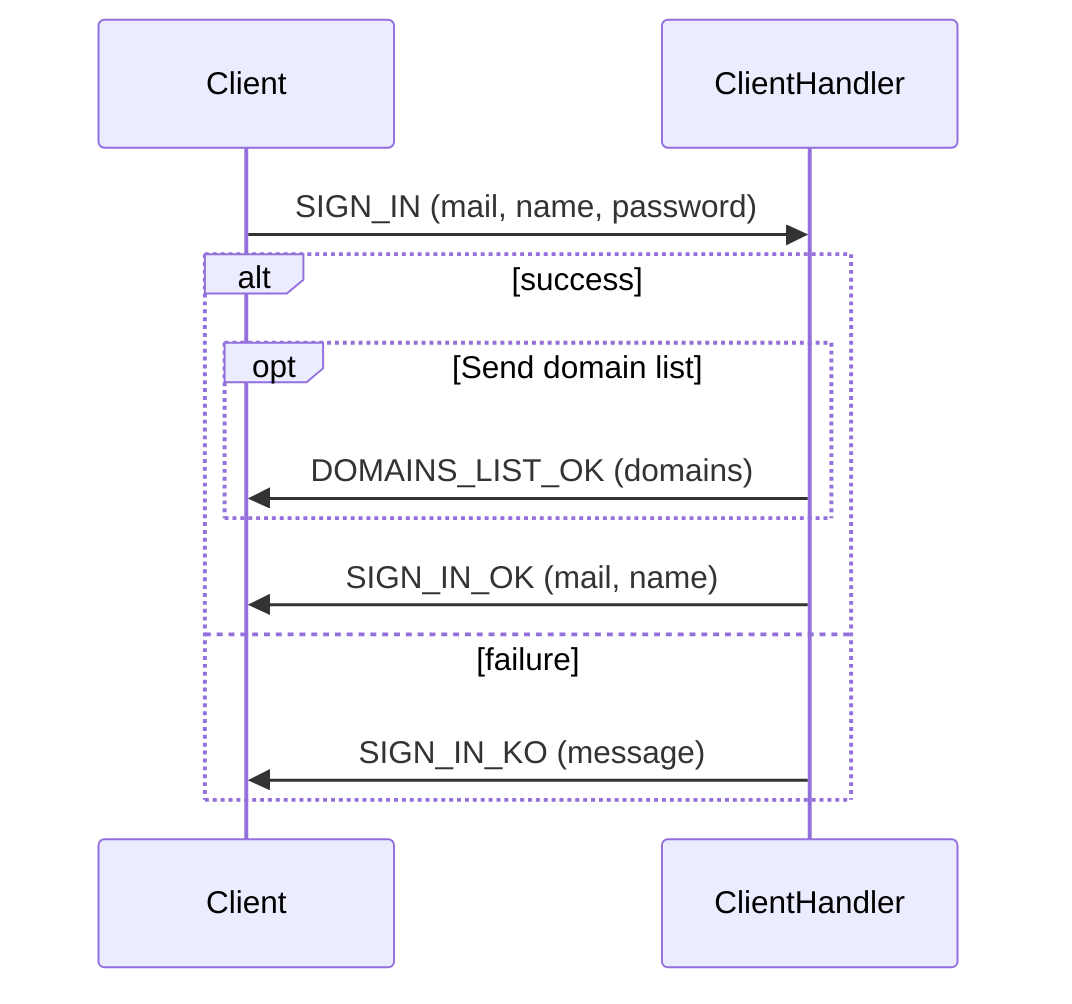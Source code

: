 sequenceDiagram
participant Client
participant ClientHandler
Client->>ClientHandler: SIGN_IN (mail, name, password)
alt success
    opt Send domain list
        ClientHandler->>Client: DOMAINS_LIST_OK (domains)
    end
    ClientHandler->>Client: SIGN_IN_OK (mail, name)
else failure
    ClientHandler->>Client: SIGN_IN_KO (message)
end